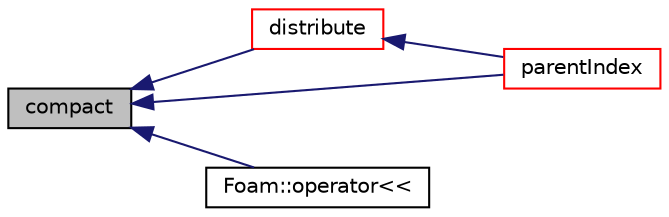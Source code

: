 digraph "compact"
{
  bgcolor="transparent";
  edge [fontname="Helvetica",fontsize="10",labelfontname="Helvetica",labelfontsize="10"];
  node [fontname="Helvetica",fontsize="10",shape=record];
  rankdir="LR";
  Node3877 [label="compact",height=0.2,width=0.4,color="black", fillcolor="grey75", style="filled", fontcolor="black"];
  Node3877 -> Node3878 [dir="back",color="midnightblue",fontsize="10",style="solid",fontname="Helvetica"];
  Node3878 [label="distribute",height=0.2,width=0.4,color="red",URL="$a22421.html#a6be2dc3eb1d541aeb83ee0a2adcc0556",tooltip="Update local numbering for mesh redistribution. "];
  Node3878 -> Node3885 [dir="back",color="midnightblue",fontsize="10",style="solid",fontname="Helvetica"];
  Node3885 [label="parentIndex",height=0.2,width=0.4,color="red",URL="$a22421.html#a15716c370058f05ae095d86b54361299",tooltip="Get parent of cell. "];
  Node3877 -> Node3893 [dir="back",color="midnightblue",fontsize="10",style="solid",fontname="Helvetica"];
  Node3893 [label="Foam::operator\<\<",height=0.2,width=0.4,color="black",URL="$a21851.html#a99c566003e74d0b5fac7107bc369622e"];
  Node3877 -> Node3885 [dir="back",color="midnightblue",fontsize="10",style="solid",fontname="Helvetica"];
}

